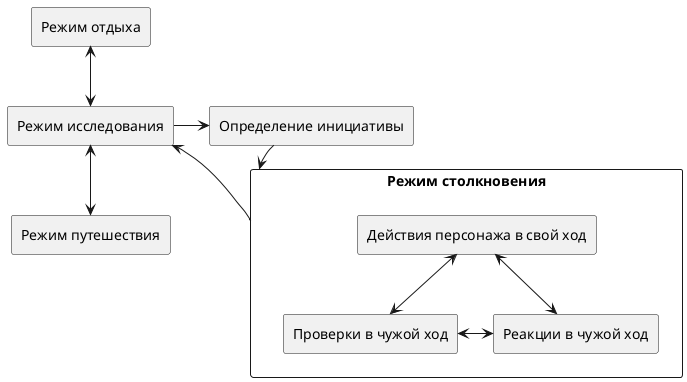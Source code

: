 @startuml
rectangle "Определение инициативы" as init
rectangle "Режим столкновения" as encounterMode {
    rectangle "Действия персонажа в свой ход" as act
    rectangle "Проверки в чужой ход" as checks
    rectangle "Реакции в чужой ход" as react
    act <--> checks
    act <--> react
    checks <-R-> react
}
rectangle "Режим исследования" as exploreMode {
}
rectangle "Режим путешествия" as travelMode {
}
rectangle "Режим отдыха" as downtimeMode {
}

downtimeMode <--> exploreMode
exploreMode -R-> init
exploreMode <--> travelMode
init --> encounterMode
encounterMode -U-> exploreMode
@enduml
